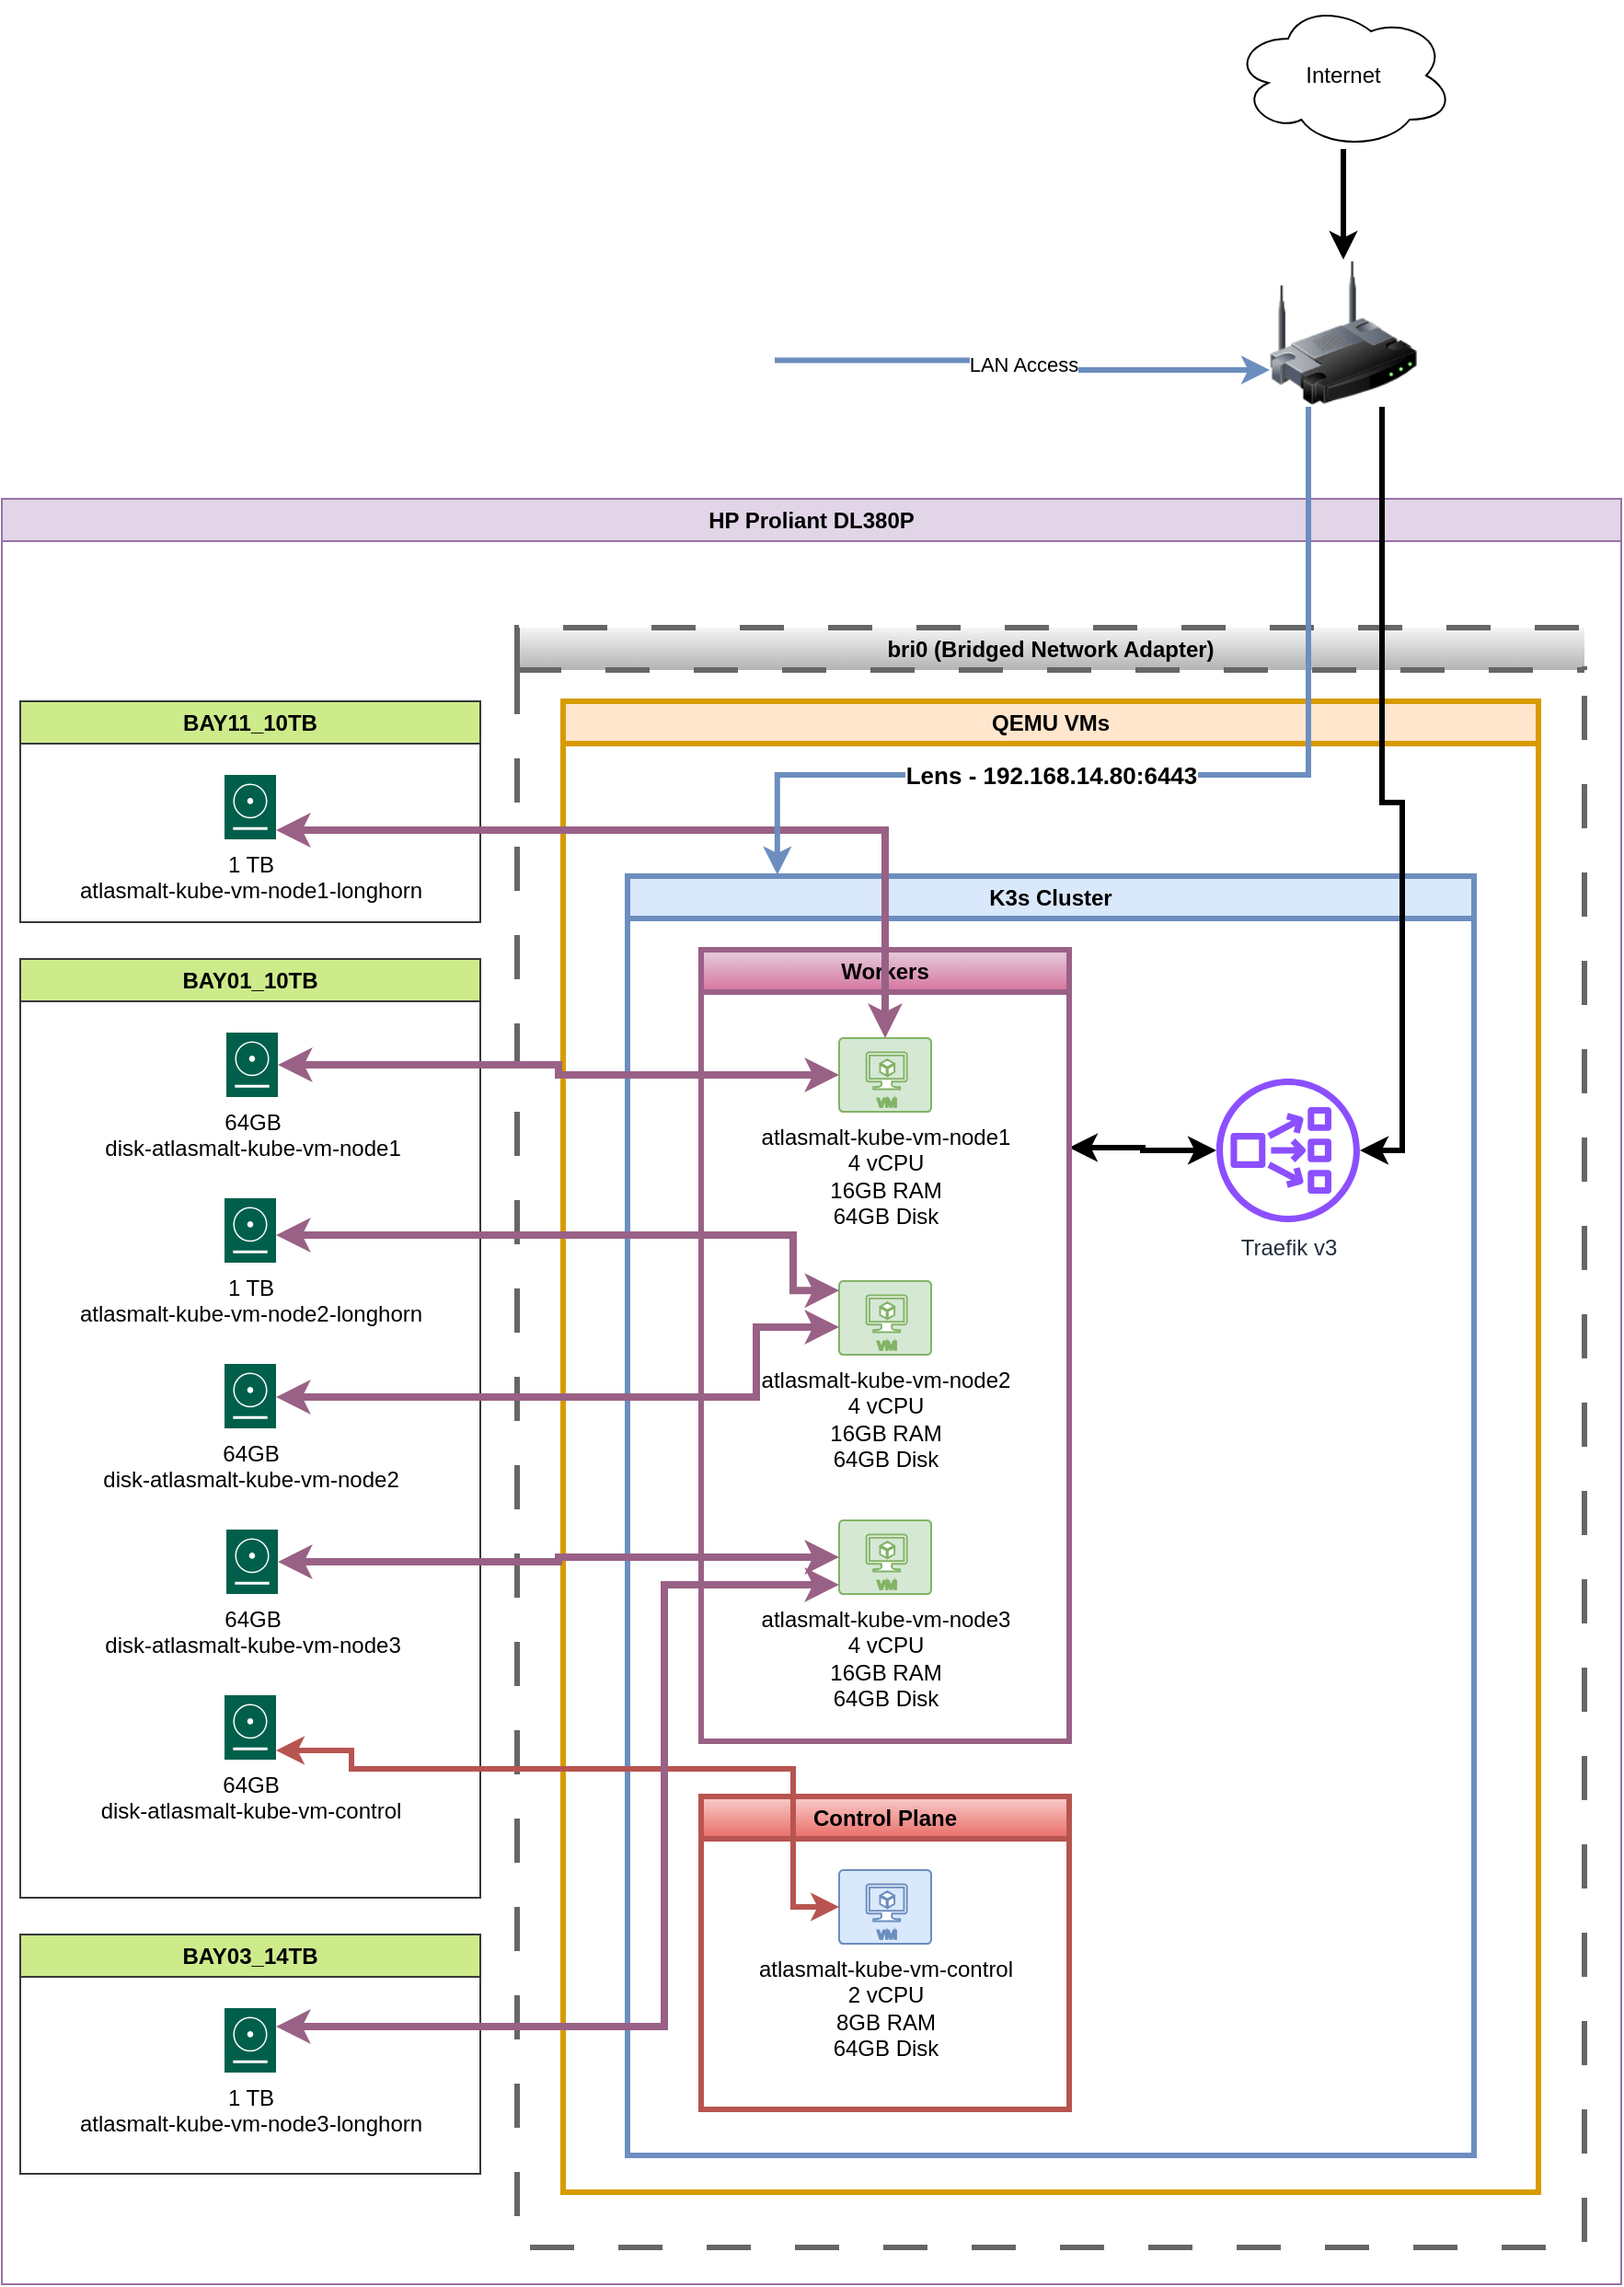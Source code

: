 <mxfile version="26.0.11">
  <diagram id="ROPuiigk3KxOdaxam-BJ" name="Page-1">
    <mxGraphModel grid="1" page="1" gridSize="10" guides="1" tooltips="1" connect="1" arrows="1" fold="1" pageScale="1" pageWidth="1100" pageHeight="850" math="0" shadow="0">
      <root>
        <mxCell id="0" />
        <mxCell id="1" parent="0" />
        <mxCell id="oUo77wWcTzCUjhl-cBkZ-49" value="HP Proliant DL380P" style="swimlane;whiteSpace=wrap;html=1;fillColor=#e1d5e7;strokeColor=#9673a6;" vertex="1" parent="1">
          <mxGeometry x="1200" y="1140" width="880" height="970" as="geometry" />
        </mxCell>
        <mxCell id="oUo77wWcTzCUjhl-cBkZ-50" value="BAY11_10TB" style="swimlane;whiteSpace=wrap;html=1;fillColor=#cdeb8b;strokeColor=#36393d;" vertex="1" parent="oUo77wWcTzCUjhl-cBkZ-49">
          <mxGeometry x="10" y="110" width="250" height="120" as="geometry" />
        </mxCell>
        <mxCell id="oUo77wWcTzCUjhl-cBkZ-45" value="1 TB&lt;br&gt;atlasmalt-kube-vm-node1-longhorn" style="sketch=0;pointerEvents=1;shadow=0;dashed=0;html=1;strokeColor=none;fillColor=#005F4B;labelPosition=center;verticalLabelPosition=bottom;verticalAlign=top;align=center;outlineConnect=0;shape=mxgraph.veeam2.hdd;" vertex="1" parent="oUo77wWcTzCUjhl-cBkZ-50">
          <mxGeometry x="111" y="40" width="28.0" height="35" as="geometry" />
        </mxCell>
        <mxCell id="oUo77wWcTzCUjhl-cBkZ-51" value="BAY01_10TB" style="swimlane;whiteSpace=wrap;html=1;fillColor=#cdeb8b;strokeColor=#36393d;" vertex="1" parent="oUo77wWcTzCUjhl-cBkZ-49">
          <mxGeometry x="10" y="250" width="250" height="510" as="geometry" />
        </mxCell>
        <mxCell id="oUo77wWcTzCUjhl-cBkZ-53" value="1 TB&lt;br&gt;atlasmalt-kube-vm-node2-longhorn" style="sketch=0;pointerEvents=1;shadow=0;dashed=0;html=1;strokeColor=none;fillColor=#005F4B;labelPosition=center;verticalLabelPosition=bottom;verticalAlign=top;align=center;outlineConnect=0;shape=mxgraph.veeam2.hdd;" vertex="1" parent="oUo77wWcTzCUjhl-cBkZ-51">
          <mxGeometry x="111" y="130" width="28.0" height="35" as="geometry" />
        </mxCell>
        <mxCell id="oUo77wWcTzCUjhl-cBkZ-57" value="64GB&lt;br&gt;disk-atlasmalt-kube-vm-node2" style="sketch=0;pointerEvents=1;shadow=0;dashed=0;html=1;strokeColor=none;fillColor=#005F4B;labelPosition=center;verticalLabelPosition=bottom;verticalAlign=top;align=center;outlineConnect=0;shape=mxgraph.veeam2.hdd;" vertex="1" parent="oUo77wWcTzCUjhl-cBkZ-51">
          <mxGeometry x="111" y="220" width="28.0" height="35" as="geometry" />
        </mxCell>
        <mxCell id="oUo77wWcTzCUjhl-cBkZ-58" value="64GB&lt;br&gt;disk-atlasmalt-kube-vm-node3" style="sketch=0;pointerEvents=1;shadow=0;dashed=0;html=1;strokeColor=none;fillColor=#005F4B;labelPosition=center;verticalLabelPosition=bottom;verticalAlign=top;align=center;outlineConnect=0;shape=mxgraph.veeam2.hdd;" vertex="1" parent="oUo77wWcTzCUjhl-cBkZ-51">
          <mxGeometry x="112" y="310" width="28.0" height="35" as="geometry" />
        </mxCell>
        <mxCell id="oUo77wWcTzCUjhl-cBkZ-56" value="64GB&lt;br&gt;disk-atlasmalt-kube-vm-node1" style="sketch=0;pointerEvents=1;shadow=0;dashed=0;html=1;strokeColor=none;fillColor=#005F4B;labelPosition=center;verticalLabelPosition=bottom;verticalAlign=top;align=center;outlineConnect=0;shape=mxgraph.veeam2.hdd;" vertex="1" parent="oUo77wWcTzCUjhl-cBkZ-51">
          <mxGeometry x="112" y="40" width="28.0" height="35" as="geometry" />
        </mxCell>
        <mxCell id="oUo77wWcTzCUjhl-cBkZ-55" value="64GB&lt;br&gt;disk-atlasmalt-kube-vm-control" style="sketch=0;pointerEvents=1;shadow=0;dashed=0;html=1;strokeColor=none;fillColor=#005F4B;labelPosition=center;verticalLabelPosition=bottom;verticalAlign=top;align=center;outlineConnect=0;shape=mxgraph.veeam2.hdd;" vertex="1" parent="oUo77wWcTzCUjhl-cBkZ-51">
          <mxGeometry x="111" y="400" width="28.0" height="35" as="geometry" />
        </mxCell>
        <mxCell id="oUo77wWcTzCUjhl-cBkZ-52" value="BAY03_14TB" style="swimlane;whiteSpace=wrap;html=1;fillColor=#cdeb8b;strokeColor=#36393d;" vertex="1" parent="oUo77wWcTzCUjhl-cBkZ-49">
          <mxGeometry x="10" y="780" width="250" height="130" as="geometry" />
        </mxCell>
        <mxCell id="oUo77wWcTzCUjhl-cBkZ-54" value="1 TB&lt;br&gt;atlasmalt-kube-vm-node3-longhorn" style="sketch=0;pointerEvents=1;shadow=0;dashed=0;html=1;strokeColor=none;fillColor=#005F4B;labelPosition=center;verticalLabelPosition=bottom;verticalAlign=top;align=center;outlineConnect=0;shape=mxgraph.veeam2.hdd;" vertex="1" parent="oUo77wWcTzCUjhl-cBkZ-52">
          <mxGeometry x="111" y="40" width="28.0" height="35" as="geometry" />
        </mxCell>
        <mxCell id="oUo77wWcTzCUjhl-cBkZ-76" value="bri0 (Bridged Network Adapter)" style="swimlane;whiteSpace=wrap;html=1;fillColor=#f5f5f5;gradientColor=#b3b3b3;strokeColor=#666666;dashed=1;dashPattern=8 8;strokeWidth=3;" vertex="1" parent="oUo77wWcTzCUjhl-cBkZ-49">
          <mxGeometry x="280" y="70" width="580" height="880" as="geometry" />
        </mxCell>
        <mxCell id="oUo77wWcTzCUjhl-cBkZ-33" value="QEMU VMs" style="swimlane;whiteSpace=wrap;html=1;fillColor=#ffe6cc;strokeColor=#d79b00;strokeWidth=3;" vertex="1" parent="oUo77wWcTzCUjhl-cBkZ-76">
          <mxGeometry x="25" y="40" width="530" height="810" as="geometry" />
        </mxCell>
        <mxCell id="oUo77wWcTzCUjhl-cBkZ-34" value="K3s Cluster" style="swimlane;whiteSpace=wrap;html=1;fillColor=#dae8fc;strokeColor=#6c8ebf;strokeWidth=3;" vertex="1" parent="oUo77wWcTzCUjhl-cBkZ-33">
          <mxGeometry x="35" y="95" width="460" height="695" as="geometry" />
        </mxCell>
        <mxCell id="oUo77wWcTzCUjhl-cBkZ-73" style="edgeStyle=orthogonalEdgeStyle;rounded=0;orthogonalLoop=1;jettySize=auto;html=1;startArrow=classic;startFill=1;entryX=1;entryY=0.25;entryDx=0;entryDy=0;strokeWidth=3;" edge="1" parent="oUo77wWcTzCUjhl-cBkZ-34" source="oUo77wWcTzCUjhl-cBkZ-42" target="oUo77wWcTzCUjhl-cBkZ-59">
          <mxGeometry relative="1" as="geometry">
            <mxPoint x="270" y="79" as="targetPoint" />
          </mxGeometry>
        </mxCell>
        <mxCell id="oUo77wWcTzCUjhl-cBkZ-42" value="Traefik v3" style="sketch=0;outlineConnect=0;fontColor=#232F3E;gradientColor=none;fillColor=#8C4FFF;strokeColor=none;dashed=0;verticalLabelPosition=bottom;verticalAlign=top;align=center;html=1;fontSize=12;fontStyle=0;aspect=fixed;pointerEvents=1;shape=mxgraph.aws4.network_load_balancer;" vertex="1" parent="oUo77wWcTzCUjhl-cBkZ-34">
          <mxGeometry x="320" y="110" width="78" height="78" as="geometry" />
        </mxCell>
        <mxCell id="oUo77wWcTzCUjhl-cBkZ-59" value="Workers" style="swimlane;whiteSpace=wrap;html=1;fillColor=#e6d0de;gradientColor=#d5739d;strokeColor=#996185;strokeWidth=3;" vertex="1" parent="oUo77wWcTzCUjhl-cBkZ-34">
          <mxGeometry x="40" y="40" width="200" height="430" as="geometry" />
        </mxCell>
        <mxCell id="oUo77wWcTzCUjhl-cBkZ-38" value="atlasmalt-kube-vm-node1&lt;br&gt;4 vCPU&lt;br&gt;16GB RAM&lt;br&gt;64GB Disk" style="verticalLabelPosition=bottom;html=1;verticalAlign=top;align=center;strokeColor=#82b366;fillColor=#d5e8d4;shape=mxgraph.azure.virtual_machine;" vertex="1" parent="oUo77wWcTzCUjhl-cBkZ-59">
          <mxGeometry x="75" y="48" width="50" height="40" as="geometry" />
        </mxCell>
        <mxCell id="oUo77wWcTzCUjhl-cBkZ-39" value="atlasmalt-kube-vm-node2&lt;br&gt;4 vCPU&lt;br&gt;16GB RAM&lt;br&gt;64GB Disk" style="verticalLabelPosition=bottom;html=1;verticalAlign=top;align=center;strokeColor=#82b366;fillColor=#d5e8d4;shape=mxgraph.azure.virtual_machine;" vertex="1" parent="oUo77wWcTzCUjhl-cBkZ-59">
          <mxGeometry x="75" y="180" width="50" height="40" as="geometry" />
        </mxCell>
        <mxCell id="oUo77wWcTzCUjhl-cBkZ-40" value="atlasmalt-kube-vm-node3&lt;br&gt;4 vCPU&lt;br&gt;16GB RAM&lt;br&gt;64GB Disk" style="verticalLabelPosition=bottom;html=1;verticalAlign=top;align=center;strokeColor=#82b366;fillColor=#d5e8d4;shape=mxgraph.azure.virtual_machine;" vertex="1" parent="oUo77wWcTzCUjhl-cBkZ-59">
          <mxGeometry x="75" y="310" width="50" height="40" as="geometry" />
        </mxCell>
        <mxCell id="oUo77wWcTzCUjhl-cBkZ-66" value="Control Plane" style="swimlane;whiteSpace=wrap;html=1;fillColor=#f8cecc;gradientColor=#ea6b66;strokeColor=#b85450;strokeWidth=3;" vertex="1" parent="oUo77wWcTzCUjhl-cBkZ-34">
          <mxGeometry x="40" y="500" width="200" height="170" as="geometry" />
        </mxCell>
        <mxCell id="oUo77wWcTzCUjhl-cBkZ-36" value="atlasmalt-kube-vm-control&lt;br&gt;2 vCPU&lt;br&gt;8GB RAM&lt;br&gt;64GB Disk" style="verticalLabelPosition=bottom;html=1;verticalAlign=top;align=center;shape=mxgraph.azure.virtual_machine;fillColor=#dae8fc;strokeColor=#6c8ebf;" vertex="1" parent="oUo77wWcTzCUjhl-cBkZ-66">
          <mxGeometry x="75" y="40" width="50" height="40" as="geometry" />
        </mxCell>
        <mxCell id="oUo77wWcTzCUjhl-cBkZ-80" style="edgeStyle=orthogonalEdgeStyle;rounded=0;orthogonalLoop=1;jettySize=auto;html=1;fillColor=#e6d0de;gradientColor=#d5739d;strokeColor=#996185;strokeWidth=4;startArrow=classic;startFill=1;" edge="1" parent="oUo77wWcTzCUjhl-cBkZ-49" source="oUo77wWcTzCUjhl-cBkZ-38" target="oUo77wWcTzCUjhl-cBkZ-45">
          <mxGeometry relative="1" as="geometry">
            <Array as="points">
              <mxPoint x="480" y="180" />
            </Array>
          </mxGeometry>
        </mxCell>
        <mxCell id="oUo77wWcTzCUjhl-cBkZ-81" style="edgeStyle=orthogonalEdgeStyle;rounded=0;orthogonalLoop=1;jettySize=auto;html=1;strokeWidth=4;fillColor=#e6d0de;gradientColor=#d5739d;strokeColor=#996185;startArrow=classic;startFill=1;" edge="1" parent="oUo77wWcTzCUjhl-cBkZ-49" source="oUo77wWcTzCUjhl-cBkZ-38" target="oUo77wWcTzCUjhl-cBkZ-56">
          <mxGeometry relative="1" as="geometry" />
        </mxCell>
        <mxCell id="oUo77wWcTzCUjhl-cBkZ-82" style="edgeStyle=orthogonalEdgeStyle;rounded=0;orthogonalLoop=1;jettySize=auto;html=1;strokeWidth=4;fillColor=#e6d0de;gradientColor=#d5739d;strokeColor=#996185;startArrow=classic;startFill=1;exitX=0.001;exitY=0.127;exitDx=0;exitDy=0;exitPerimeter=0;" edge="1" parent="oUo77wWcTzCUjhl-cBkZ-49" source="oUo77wWcTzCUjhl-cBkZ-39" target="oUo77wWcTzCUjhl-cBkZ-53">
          <mxGeometry relative="1" as="geometry">
            <mxPoint x="450" y="430" as="sourcePoint" />
            <Array as="points">
              <mxPoint x="430" y="430" />
              <mxPoint x="430" y="400" />
            </Array>
          </mxGeometry>
        </mxCell>
        <mxCell id="oUo77wWcTzCUjhl-cBkZ-83" style="edgeStyle=orthogonalEdgeStyle;rounded=0;orthogonalLoop=1;jettySize=auto;html=1;strokeWidth=4;fillColor=#e6d0de;gradientColor=#d5739d;strokeColor=#996185;startArrow=classic;startFill=1;" edge="1" parent="oUo77wWcTzCUjhl-cBkZ-49" source="oUo77wWcTzCUjhl-cBkZ-39" target="oUo77wWcTzCUjhl-cBkZ-57">
          <mxGeometry relative="1" as="geometry">
            <Array as="points">
              <mxPoint x="410" y="450" />
              <mxPoint x="410" y="488" />
            </Array>
          </mxGeometry>
        </mxCell>
        <mxCell id="oUo77wWcTzCUjhl-cBkZ-84" style="edgeStyle=orthogonalEdgeStyle;rounded=0;orthogonalLoop=1;jettySize=auto;html=1;fillColor=#e6d0de;gradientColor=#d5739d;strokeColor=#996185;strokeWidth=4;startArrow=classic;startFill=1;" edge="1" parent="oUo77wWcTzCUjhl-cBkZ-49" source="oUo77wWcTzCUjhl-cBkZ-40" target="oUo77wWcTzCUjhl-cBkZ-58">
          <mxGeometry relative="1" as="geometry" />
        </mxCell>
        <mxCell id="oUo77wWcTzCUjhl-cBkZ-85" style="edgeStyle=orthogonalEdgeStyle;rounded=0;orthogonalLoop=1;jettySize=auto;html=1;strokeWidth=3;fillColor=#f8cecc;gradientColor=#ea6b66;strokeColor=#b85450;exitX=0;exitY=0.5;exitDx=0;exitDy=0;exitPerimeter=0;startArrow=classic;startFill=1;" edge="1" parent="oUo77wWcTzCUjhl-cBkZ-49" source="oUo77wWcTzCUjhl-cBkZ-36" target="oUo77wWcTzCUjhl-cBkZ-55">
          <mxGeometry relative="1" as="geometry">
            <mxPoint x="180" y="680" as="targetPoint" />
            <Array as="points">
              <mxPoint x="430" y="765" />
              <mxPoint x="430" y="690" />
              <mxPoint x="190" y="690" />
              <mxPoint x="190" y="680" />
            </Array>
          </mxGeometry>
        </mxCell>
        <mxCell id="oUo77wWcTzCUjhl-cBkZ-86" style="edgeStyle=orthogonalEdgeStyle;rounded=0;orthogonalLoop=1;jettySize=auto;html=1;strokeWidth=4;fillColor=#e6d0de;gradientColor=#d5739d;strokeColor=#996185;startArrow=classic;startFill=1;" edge="1" parent="oUo77wWcTzCUjhl-cBkZ-49" source="oUo77wWcTzCUjhl-cBkZ-40" target="oUo77wWcTzCUjhl-cBkZ-54">
          <mxGeometry relative="1" as="geometry">
            <Array as="points">
              <mxPoint x="360" y="590" />
              <mxPoint x="360" y="830" />
            </Array>
          </mxGeometry>
        </mxCell>
        <mxCell id="oUo77wWcTzCUjhl-cBkZ-69" value="" style="image;html=1;image=img/lib/clip_art/networking/Wireless_Router_128x128.png" vertex="1" parent="1">
          <mxGeometry x="1889" y="1010" width="80" height="80" as="geometry" />
        </mxCell>
        <mxCell id="oUo77wWcTzCUjhl-cBkZ-70" value="Internet" style="ellipse;shape=cloud;whiteSpace=wrap;html=1;" vertex="1" parent="1">
          <mxGeometry x="1869" y="870" width="120" height="80" as="geometry" />
        </mxCell>
        <mxCell id="oUo77wWcTzCUjhl-cBkZ-71" style="edgeStyle=orthogonalEdgeStyle;rounded=0;orthogonalLoop=1;jettySize=auto;html=1;entryX=0.5;entryY=0;entryDx=0;entryDy=0;fillColor=#f8cecc;gradientColor=#ea6b66;strokeColor=#000000;strokeWidth=3;" edge="1" parent="1" source="oUo77wWcTzCUjhl-cBkZ-70" target="oUo77wWcTzCUjhl-cBkZ-69">
          <mxGeometry relative="1" as="geometry">
            <Array as="points" />
          </mxGeometry>
        </mxCell>
        <mxCell id="oUo77wWcTzCUjhl-cBkZ-75" value="LAN Access" style="edgeStyle=orthogonalEdgeStyle;rounded=0;orthogonalLoop=1;jettySize=auto;html=1;entryX=0;entryY=0.75;entryDx=0;entryDy=0;fillColor=#dae8fc;gradientColor=#7ea6e0;strokeColor=#6c8ebf;strokeWidth=3;" edge="1" parent="1" source="oUo77wWcTzCUjhl-cBkZ-74" target="oUo77wWcTzCUjhl-cBkZ-69">
          <mxGeometry relative="1" as="geometry" />
        </mxCell>
        <mxCell id="oUo77wWcTzCUjhl-cBkZ-74" value="" style="shape=image;verticalLabelPosition=bottom;labelBackgroundColor=default;verticalAlign=top;aspect=fixed;imageAspect=0;image=https://a.storyblok.com/f/153547/1080x608/78cac62113/lens-blog-image-768x576-1.png;" vertex="1" parent="1">
          <mxGeometry x="1500" y="1031" width="120" height="67.55" as="geometry" />
        </mxCell>
        <mxCell id="oUo77wWcTzCUjhl-cBkZ-77" value="Lens - 192.168.14.80:6443" style="edgeStyle=orthogonalEdgeStyle;rounded=0;orthogonalLoop=1;jettySize=auto;html=1;entryX=0.177;entryY=-0.001;entryDx=0;entryDy=0;entryPerimeter=0;strokeWidth=3;fillColor=#dae8fc;gradientColor=#7ea6e0;strokeColor=#6c8ebf;fontSize=13;fontStyle=1" edge="1" parent="1" source="oUo77wWcTzCUjhl-cBkZ-69" target="oUo77wWcTzCUjhl-cBkZ-34">
          <mxGeometry x="0.253" relative="1" as="geometry">
            <Array as="points">
              <mxPoint x="1910" y="1290" />
              <mxPoint x="1621" y="1290" />
            </Array>
            <mxPoint as="offset" />
          </mxGeometry>
        </mxCell>
        <mxCell id="oUo77wWcTzCUjhl-cBkZ-79" style="edgeStyle=orthogonalEdgeStyle;rounded=0;orthogonalLoop=1;jettySize=auto;html=1;fillColor=#f8cecc;gradientColor=#ea6b66;strokeColor=#000000;strokeWidth=3;" edge="1" parent="1" source="oUo77wWcTzCUjhl-cBkZ-69" target="oUo77wWcTzCUjhl-cBkZ-42">
          <mxGeometry relative="1" as="geometry">
            <Array as="points">
              <mxPoint x="1950" y="1305" />
              <mxPoint x="1961" y="1305" />
              <mxPoint x="1961" y="1494" />
            </Array>
          </mxGeometry>
        </mxCell>
      </root>
    </mxGraphModel>
  </diagram>
</mxfile>
